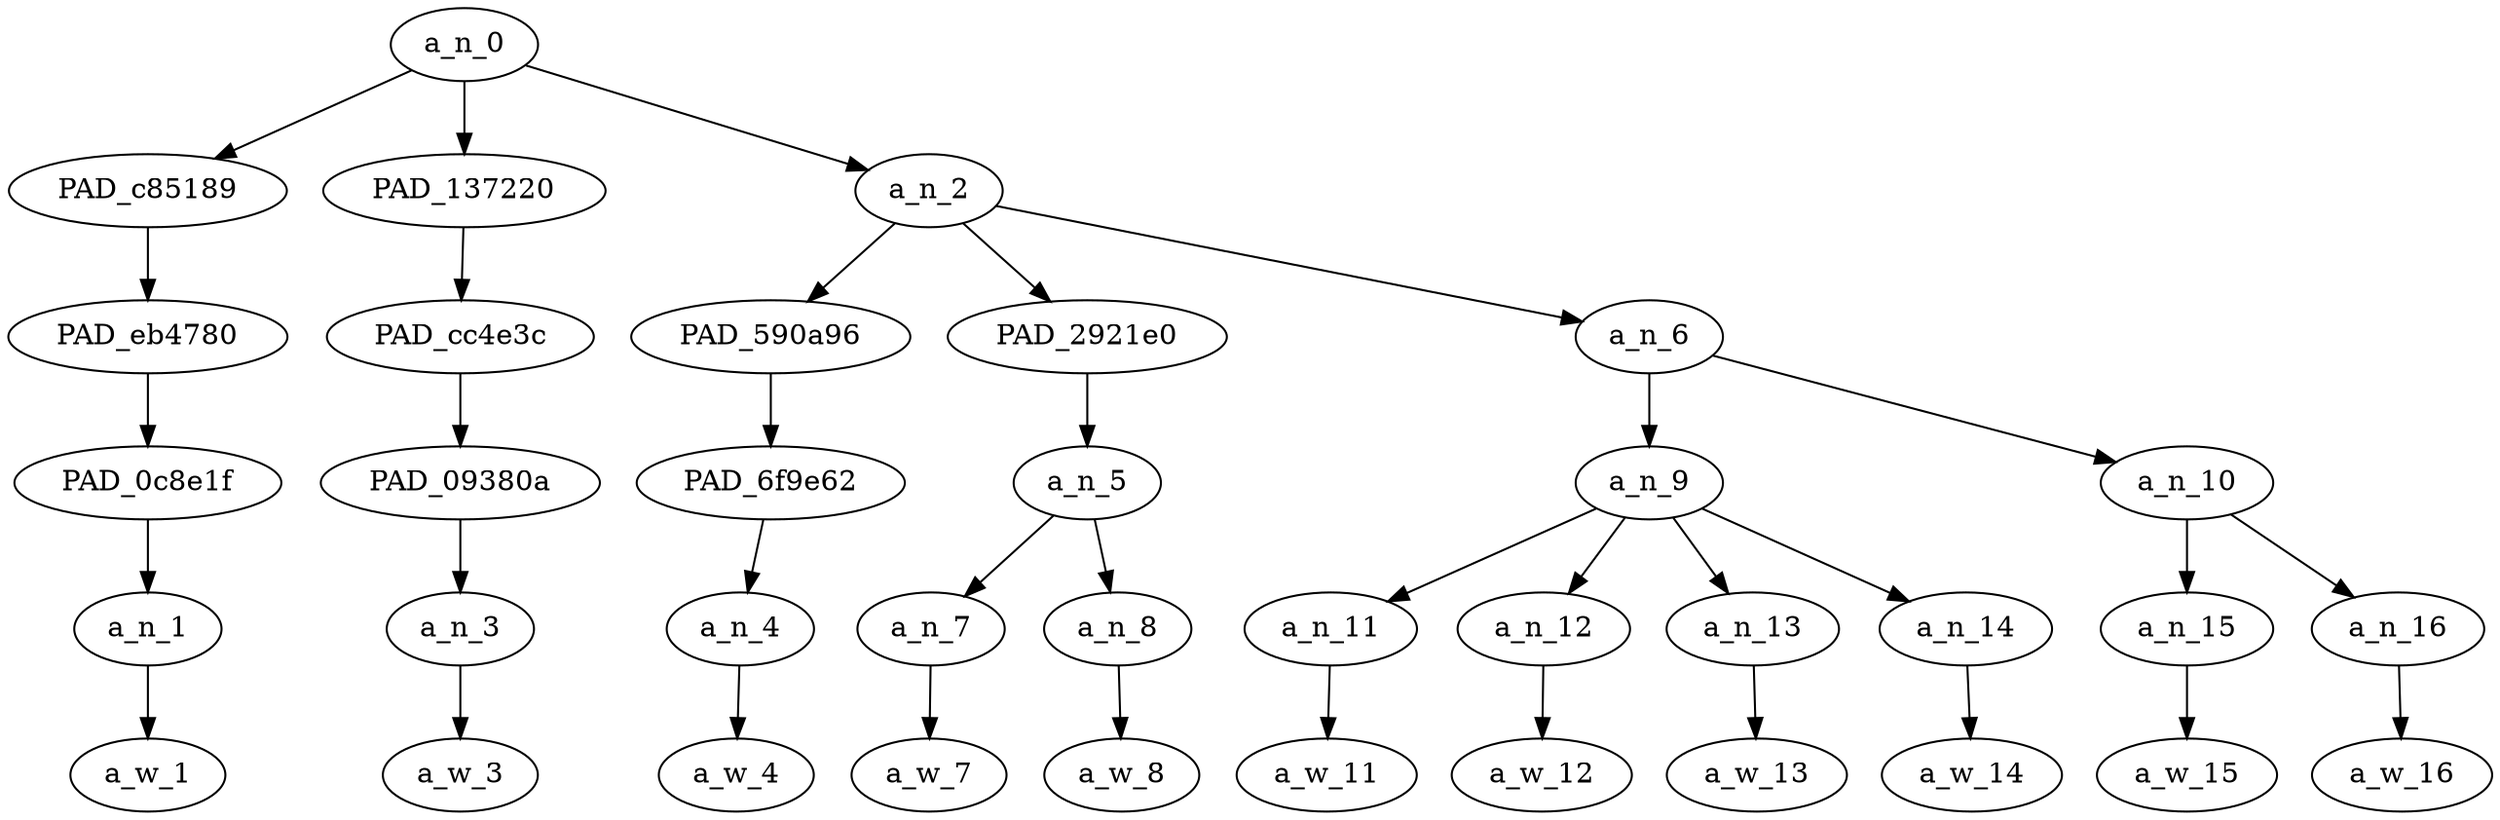 strict digraph "" {
	a_n_0	[div_dir=1,
		index=0,
		level=5,
		pos="4.5,5!",
		text_span="[0, 1, 2, 3, 4, 5, 6, 7, 8, 9, 10]",
		value=0.99999998];
	PAD_c85189	[div_dir=1,
		index=0,
		level=4,
		pos="0.0,4!",
		text_span="[0]",
		value=0.06227674];
	a_n_0 -> PAD_c85189;
	PAD_137220	[div_dir=-1,
		index=2,
		level=4,
		pos="10.0,4!",
		text_span="[10]",
		value=0.06206469];
	a_n_0 -> PAD_137220;
	a_n_2	[div_dir=1,
		index=1,
		level=4,
		pos="3.5,4!",
		text_span="[1, 2, 3, 4, 5, 6, 7, 8, 9]",
		value=0.87418663];
	a_n_0 -> a_n_2;
	PAD_eb4780	[div_dir=1,
		index=0,
		level=3,
		pos="0.0,3!",
		text_span="[0]",
		value=0.06227674];
	PAD_c85189 -> PAD_eb4780;
	PAD_0c8e1f	[div_dir=1,
		index=0,
		level=2,
		pos="0.0,2!",
		text_span="[0]",
		value=0.06227674];
	PAD_eb4780 -> PAD_0c8e1f;
	a_n_1	[div_dir=1,
		index=0,
		level=1,
		pos="0.0,1!",
		text_span="[0]",
		value=0.06227674];
	PAD_0c8e1f -> a_n_1;
	a_w_1	[div_dir=0,
		index=0,
		level=0,
		pos="0,0!",
		text_span="[0]",
		value=alex];
	a_n_1 -> a_w_1;
	PAD_cc4e3c	[div_dir=-1,
		index=4,
		level=3,
		pos="10.0,3!",
		text_span="[10]",
		value=0.06206469];
	PAD_137220 -> PAD_cc4e3c;
	PAD_09380a	[div_dir=-1,
		index=5,
		level=2,
		pos="10.0,2!",
		text_span="[10]",
		value=0.06206469];
	PAD_cc4e3c -> PAD_09380a;
	a_n_3	[div_dir=-1,
		index=10,
		level=1,
		pos="10.0,1!",
		text_span="[10]",
		value=0.06206469];
	PAD_09380a -> a_n_3;
	a_w_3	[div_dir=0,
		index=10,
		level=0,
		pos="10,0!",
		text_span="[10]",
		value=is1];
	a_n_3 -> a_w_3;
	PAD_590a96	[div_dir=-1,
		index=1,
		level=3,
		pos="1.0,3!",
		text_span="[1]",
		value=0.04713324];
	a_n_2 -> PAD_590a96;
	PAD_2921e0	[div_dir=1,
		index=2,
		level=3,
		pos="2.5,3!",
		text_span="[2, 3]",
		value=0.11867478];
	a_n_2 -> PAD_2921e0;
	a_n_6	[div_dir=1,
		index=3,
		level=3,
		pos="7.0,3!",
		text_span="[4, 5, 6, 7, 8, 9]",
		value=0.70688563];
	a_n_2 -> a_n_6;
	PAD_6f9e62	[div_dir=-1,
		index=1,
		level=2,
		pos="1.0,2!",
		text_span="[1]",
		value=0.04713324];
	PAD_590a96 -> PAD_6f9e62;
	a_n_4	[div_dir=-1,
		index=1,
		level=1,
		pos="1.0,1!",
		text_span="[1]",
		value=0.04713324];
	PAD_6f9e62 -> a_n_4;
	a_w_4	[div_dir=0,
		index=1,
		level=0,
		pos="1,0!",
		text_span="[1]",
		value=is];
	a_n_4 -> a_w_4;
	a_n_5	[div_dir=1,
		index=2,
		level=2,
		pos="2.5,2!",
		text_span="[2, 3]",
		value=0.11867478];
	PAD_2921e0 -> a_n_5;
	a_n_7	[div_dir=1,
		index=2,
		level=1,
		pos="2.0,1!",
		text_span="[2]",
		value=0.05697591];
	a_n_5 -> a_n_7;
	a_n_8	[div_dir=1,
		index=3,
		level=1,
		pos="3.0,1!",
		text_span="[3]",
		value=0.06146763];
	a_n_5 -> a_n_8;
	a_w_7	[div_dir=0,
		index=2,
		level=0,
		pos="2,0!",
		text_span="[2]",
		value=my];
	a_n_7 -> a_w_7;
	a_w_8	[div_dir=0,
		index=3,
		level=0,
		pos="3,0!",
		text_span="[3]",
		value=friend];
	a_n_8 -> a_w_8;
	a_n_9	[div_dir=1,
		index=3,
		level=2,
		pos="5.5,2!",
		text_span="[4, 5, 6, 7]",
		value=0.57417213];
	a_n_6 -> a_n_9;
	a_n_10	[div_dir=-1,
		index=4,
		level=2,
		pos="8.5,2!",
		text_span="[8, 9]",
		value=0.13103629];
	a_n_6 -> a_n_10;
	a_n_11	[div_dir=-1,
		index=4,
		level=1,
		pos="4.0,1!",
		text_span="[4]",
		value=0.04773734];
	a_n_9 -> a_n_11;
	a_n_12	[div_dir=1,
		index=5,
		level=1,
		pos="5.0,1!",
		text_span="[5]",
		value=0.05414964];
	a_n_9 -> a_n_12;
	a_n_13	[div_dir=1,
		index=6,
		level=1,
		pos="6.0,1!",
		text_span="[6]",
		value=0.12398740];
	a_n_9 -> a_n_13;
	a_n_14	[div_dir=1,
		index=7,
		level=1,
		pos="7.0,1!",
		text_span="[7]",
		value=0.34622824];
	a_n_9 -> a_n_14;
	a_w_11	[div_dir=0,
		index=4,
		level=0,
		pos="4,0!",
		text_span="[4]",
		value=not];
	a_n_11 -> a_w_11;
	a_w_12	[div_dir=0,
		index=5,
		level=0,
		pos="5,0!",
		text_span="[5]",
		value=a];
	a_n_12 -> a_w_12;
	a_w_13	[div_dir=0,
		index=6,
		level=0,
		pos="6,0!",
		text_span="[6]",
		value=stupid];
	a_n_13 -> a_w_13;
	a_w_14	[div_dir=0,
		index=7,
		level=0,
		pos="7,0!",
		text_span="[7]",
		value=nigger];
	a_n_14 -> a_w_14;
	a_n_15	[div_dir=-1,
		index=8,
		level=1,
		pos="8.0,1!",
		text_span="[8]",
		value=0.07480732];
	a_n_10 -> a_n_15;
	a_n_16	[div_dir=1,
		index=9,
		level=1,
		pos="9.0,1!",
		text_span="[9]",
		value=0.05605689];
	a_n_10 -> a_n_16;
	a_w_15	[div_dir=0,
		index=8,
		level=0,
		pos="8,0!",
		text_span="[8]",
		value=other];
	a_n_15 -> a_w_15;
	a_w_16	[div_dir=0,
		index=9,
		level=0,
		pos="9,0!",
		text_span="[9]",
		value=alex1];
	a_n_16 -> a_w_16;
}
